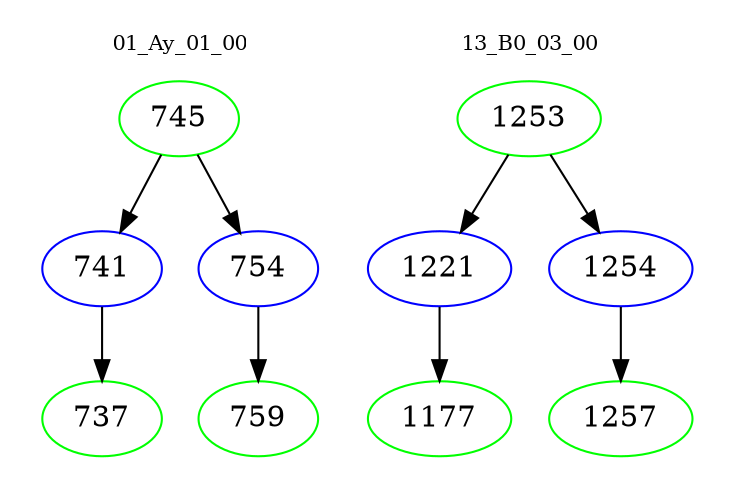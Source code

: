 digraph{
subgraph cluster_0 {
color = white
label = "01_Ay_01_00";
fontsize=10;
T0_745 [label="745", color="green"]
T0_745 -> T0_741 [color="black"]
T0_741 [label="741", color="blue"]
T0_741 -> T0_737 [color="black"]
T0_737 [label="737", color="green"]
T0_745 -> T0_754 [color="black"]
T0_754 [label="754", color="blue"]
T0_754 -> T0_759 [color="black"]
T0_759 [label="759", color="green"]
}
subgraph cluster_1 {
color = white
label = "13_B0_03_00";
fontsize=10;
T1_1253 [label="1253", color="green"]
T1_1253 -> T1_1221 [color="black"]
T1_1221 [label="1221", color="blue"]
T1_1221 -> T1_1177 [color="black"]
T1_1177 [label="1177", color="green"]
T1_1253 -> T1_1254 [color="black"]
T1_1254 [label="1254", color="blue"]
T1_1254 -> T1_1257 [color="black"]
T1_1257 [label="1257", color="green"]
}
}
